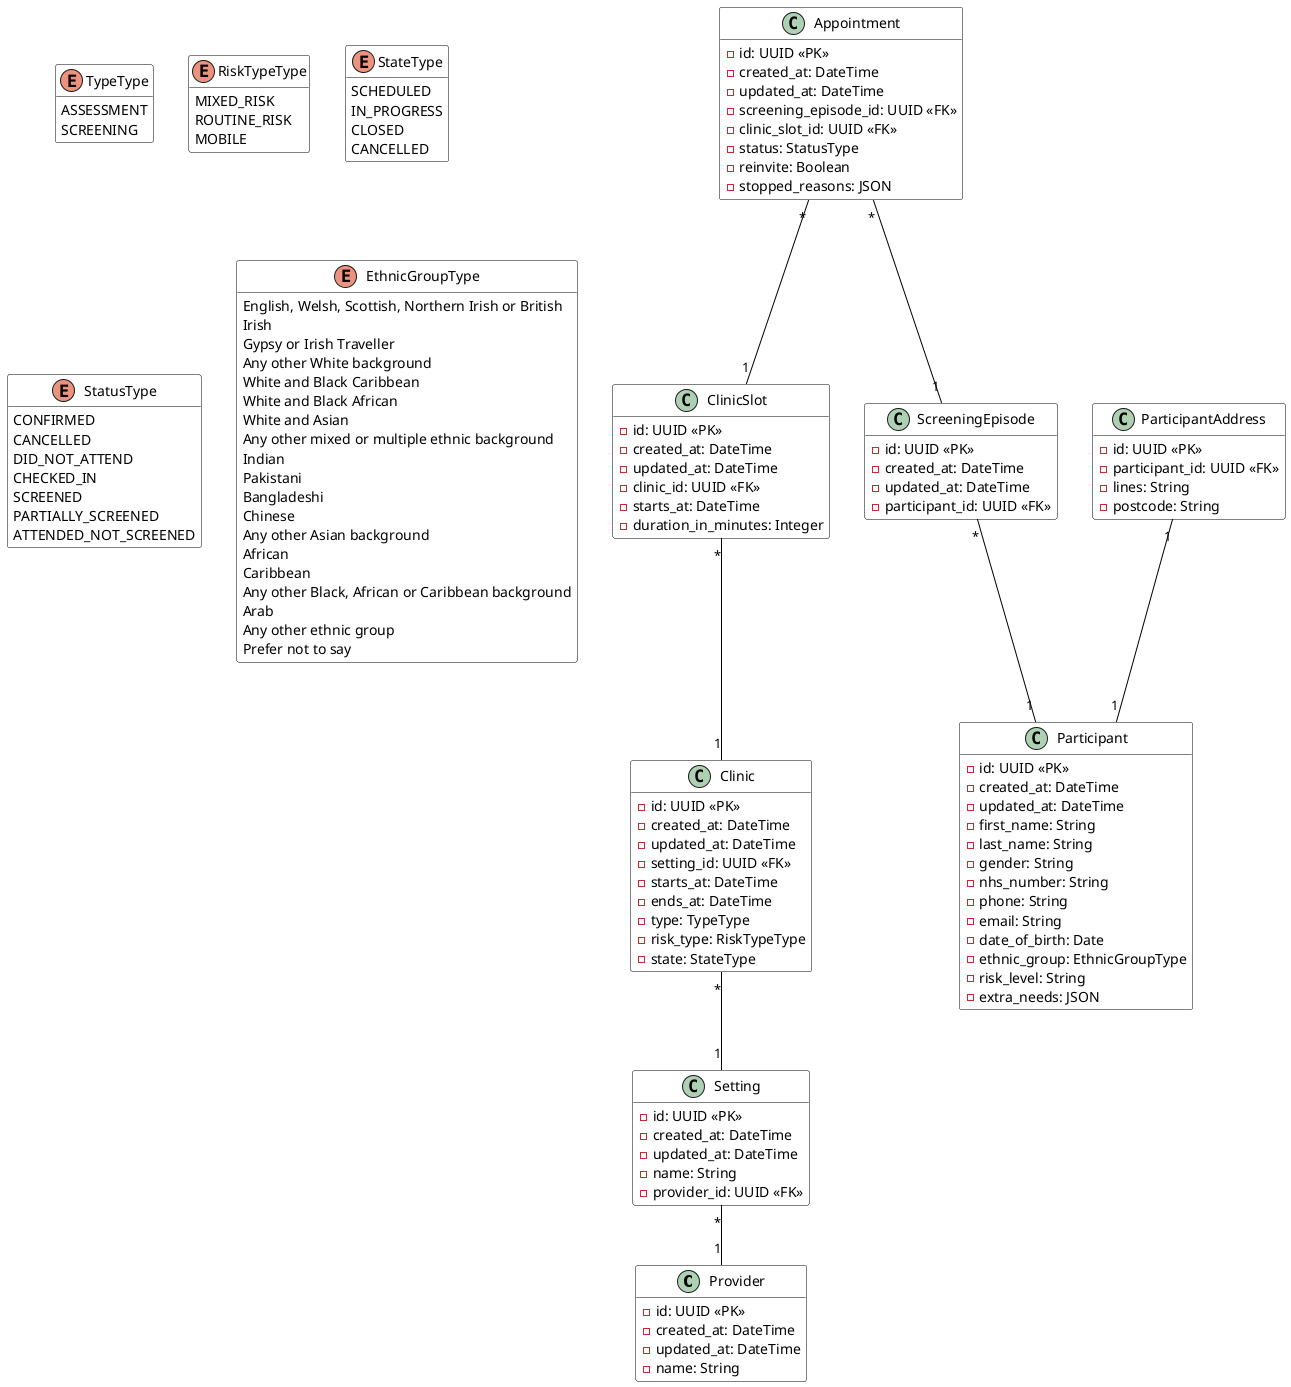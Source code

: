 @startuml BreastScreeningSystem

skinparam class {
    BackgroundColor White
    ArrowColor Black
    BorderColor Black
}

skinparam stereotypeCBackgroundColor White
skinparam stereotypeCBorderColor Black

hide empty members

class Provider {
    - id: UUID <<PK>>
    - created_at: DateTime
    - updated_at: DateTime
    - name: String
}

class Setting {
    - id: UUID <<PK>>
    - created_at: DateTime
    - updated_at: DateTime
    - name: String
    - provider_id: UUID <<FK>>
}

class Clinic {
    - id: UUID <<PK>>
    - created_at: DateTime
    - updated_at: DateTime
    - setting_id: UUID <<FK>>
    - starts_at: DateTime
    - ends_at: DateTime
    - type: TypeType
    - risk_type: RiskTypeType
    - state: StateType
}

class ClinicSlot {
    - id: UUID <<PK>>
    - created_at: DateTime
    - updated_at: DateTime
    - clinic_id: UUID <<FK>>
    - starts_at: DateTime
    - duration_in_minutes: Integer
}

class ScreeningEpisode {
    - id: UUID <<PK>>
    - created_at: DateTime
    - updated_at: DateTime
    - participant_id: UUID <<FK>>
}

class Appointment {
    - id: UUID <<PK>>
    - created_at: DateTime
    - updated_at: DateTime
    - screening_episode_id: UUID <<FK>>
    - clinic_slot_id: UUID <<FK>>
    - status: StatusType
    - reinvite: Boolean
    - stopped_reasons: JSON
}

class Participant {
    - id: UUID <<PK>>
    - created_at: DateTime
    - updated_at: DateTime
    - first_name: String
    - last_name: String
    - gender: String
    - nhs_number: String
    - phone: String
    - email: String
    - date_of_birth: Date
    - ethnic_group: EthnicGroupType
    - risk_level: String
    - extra_needs: JSON
}

class ParticipantAddress {
    - id: UUID <<PK>>
    - participant_id: UUID <<FK>>
    - lines: String
    - postcode: String
}

enum TypeType {
    ASSESSMENT
    SCREENING
}

enum RiskTypeType {
    MIXED_RISK
    ROUTINE_RISK
    MOBILE
}

enum StateType {
    SCHEDULED
    IN_PROGRESS
    CLOSED
    CANCELLED
}

enum StatusType {
    CONFIRMED
    CANCELLED
    DID_NOT_ATTEND
    CHECKED_IN
    SCREENED
    PARTIALLY_SCREENED
    ATTENDED_NOT_SCREENED
}

enum EthnicGroupType {
    English, Welsh, Scottish, Northern Irish or British
    Irish
    Gypsy or Irish Traveller
    Any other White background
    White and Black Caribbean
    White and Black African
    White and Asian
    Any other mixed or multiple ethnic background
    Indian
    Pakistani
    Bangladeshi
    Chinese
    Any other Asian background
    African
    Caribbean
    Any other Black, African or Caribbean background
    Arab
    Any other ethnic group
    Prefer not to say
}


Setting "*"--"1" Provider
Clinic "*"--"1" Setting
ClinicSlot "*"--"1" Clinic
ScreeningEpisode "*"--"1" Participant
Appointment "*"--"1" ScreeningEpisode
Appointment "*"--"1" ClinicSlot
ParticipantAddress "1"--"1" Participant

@enduml